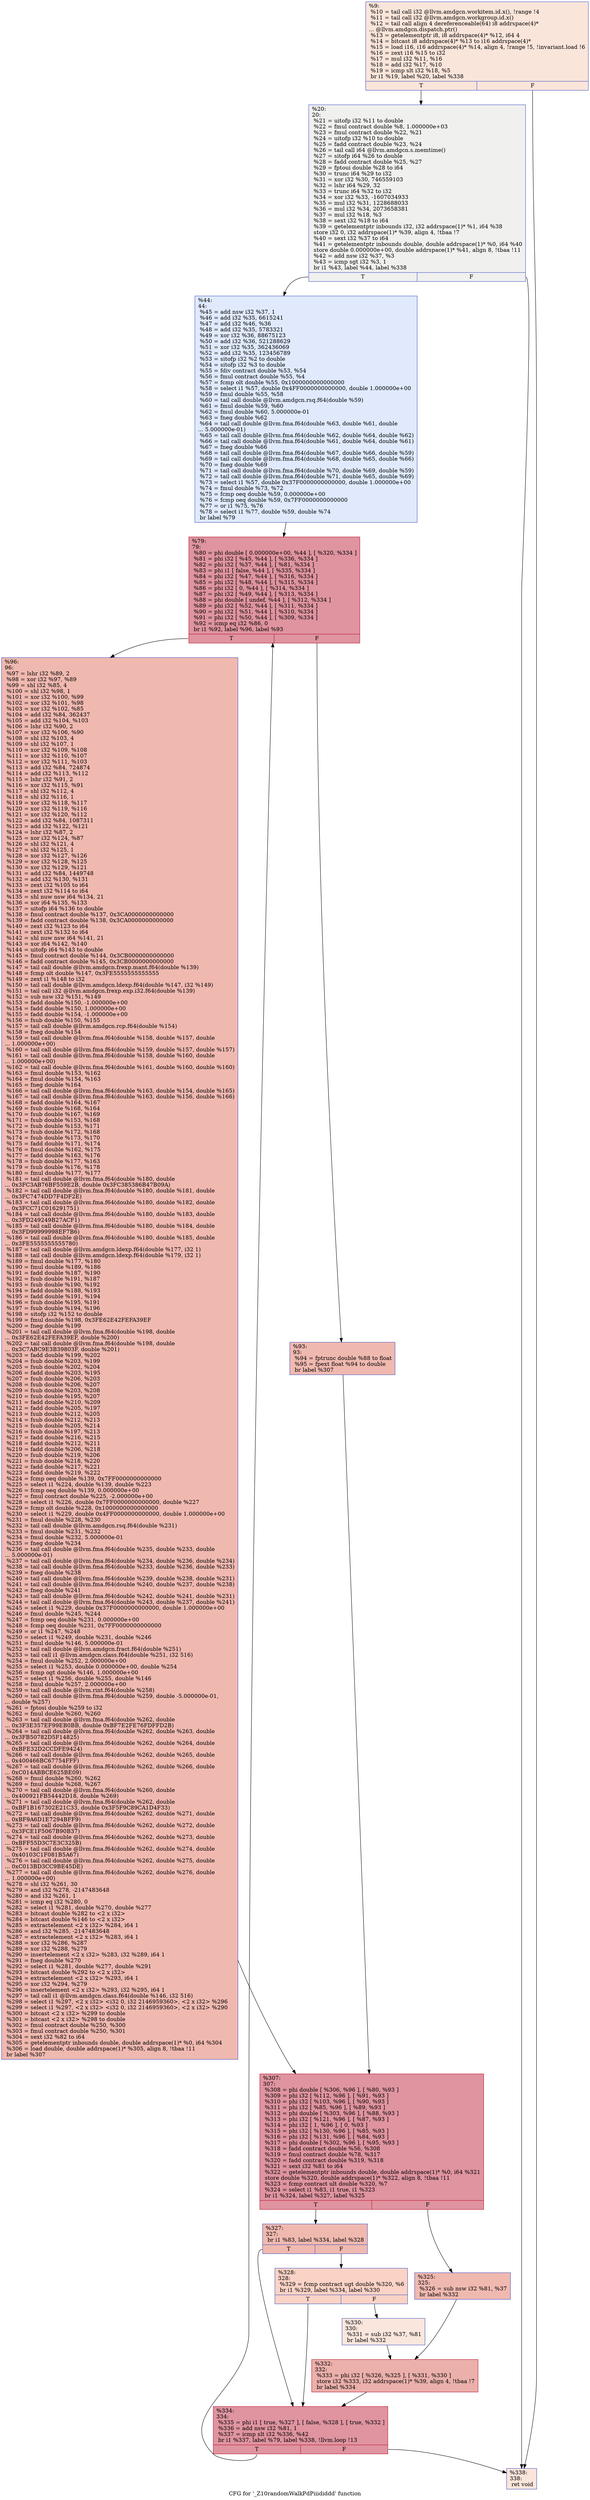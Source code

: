 digraph "CFG for '_Z10randomWalkPdPiiididdd' function" {
	label="CFG for '_Z10randomWalkPdPiiididdd' function";

	Node0x4d169d0 [shape=record,color="#3d50c3ff", style=filled, fillcolor="#f4c5ad70",label="{%9:\l  %10 = tail call i32 @llvm.amdgcn.workitem.id.x(), !range !4\l  %11 = tail call i32 @llvm.amdgcn.workgroup.id.x()\l  %12 = tail call align 4 dereferenceable(64) i8 addrspace(4)*\l... @llvm.amdgcn.dispatch.ptr()\l  %13 = getelementptr i8, i8 addrspace(4)* %12, i64 4\l  %14 = bitcast i8 addrspace(4)* %13 to i16 addrspace(4)*\l  %15 = load i16, i16 addrspace(4)* %14, align 4, !range !5, !invariant.load !6\l  %16 = zext i16 %15 to i32\l  %17 = mul i32 %11, %16\l  %18 = add i32 %17, %10\l  %19 = icmp slt i32 %18, %5\l  br i1 %19, label %20, label %338\l|{<s0>T|<s1>F}}"];
	Node0x4d169d0:s0 -> Node0x4d19460;
	Node0x4d169d0:s1 -> Node0x4d194f0;
	Node0x4d19460 [shape=record,color="#3d50c3ff", style=filled, fillcolor="#dedcdb70",label="{%20:\l20:                                               \l  %21 = uitofp i32 %11 to double\l  %22 = fmul contract double %8, 1.000000e+03\l  %23 = fmul contract double %22, %21\l  %24 = uitofp i32 %10 to double\l  %25 = fadd contract double %23, %24\l  %26 = tail call i64 @llvm.amdgcn.s.memtime()\l  %27 = sitofp i64 %26 to double\l  %28 = fadd contract double %25, %27\l  %29 = fptoui double %28 to i64\l  %30 = trunc i64 %29 to i32\l  %31 = xor i32 %30, 746559103\l  %32 = lshr i64 %29, 32\l  %33 = trunc i64 %32 to i32\l  %34 = xor i32 %33, -1607034933\l  %35 = mul i32 %31, 1228688033\l  %36 = mul i32 %34, 2073658381\l  %37 = mul i32 %18, %3\l  %38 = sext i32 %18 to i64\l  %39 = getelementptr inbounds i32, i32 addrspace(1)* %1, i64 %38\l  store i32 0, i32 addrspace(1)* %39, align 4, !tbaa !7\l  %40 = sext i32 %37 to i64\l  %41 = getelementptr inbounds double, double addrspace(1)* %0, i64 %40\l  store double 0.000000e+00, double addrspace(1)* %41, align 8, !tbaa !11\l  %42 = add nsw i32 %37, %3\l  %43 = icmp sgt i32 %3, 1\l  br i1 %43, label %44, label %338\l|{<s0>T|<s1>F}}"];
	Node0x4d19460:s0 -> Node0x4d1b3e0;
	Node0x4d19460:s1 -> Node0x4d194f0;
	Node0x4d1b3e0 [shape=record,color="#3d50c3ff", style=filled, fillcolor="#b9d0f970",label="{%44:\l44:                                               \l  %45 = add nsw i32 %37, 1\l  %46 = add i32 %35, 6615241\l  %47 = add i32 %46, %36\l  %48 = add i32 %35, 5783321\l  %49 = xor i32 %36, 88675123\l  %50 = add i32 %36, 521288629\l  %51 = xor i32 %35, 362436069\l  %52 = add i32 %35, 123456789\l  %53 = sitofp i32 %2 to double\l  %54 = sitofp i32 %3 to double\l  %55 = fdiv contract double %53, %54\l  %56 = fmul contract double %55, %4\l  %57 = fcmp olt double %55, 0x1000000000000000\l  %58 = select i1 %57, double 0x4FF0000000000000, double 1.000000e+00\l  %59 = fmul double %55, %58\l  %60 = tail call double @llvm.amdgcn.rsq.f64(double %59)\l  %61 = fmul double %59, %60\l  %62 = fmul double %60, 5.000000e-01\l  %63 = fneg double %62\l  %64 = tail call double @llvm.fma.f64(double %63, double %61, double\l... 5.000000e-01)\l  %65 = tail call double @llvm.fma.f64(double %62, double %64, double %62)\l  %66 = tail call double @llvm.fma.f64(double %61, double %64, double %61)\l  %67 = fneg double %66\l  %68 = tail call double @llvm.fma.f64(double %67, double %66, double %59)\l  %69 = tail call double @llvm.fma.f64(double %68, double %65, double %66)\l  %70 = fneg double %69\l  %71 = tail call double @llvm.fma.f64(double %70, double %69, double %59)\l  %72 = tail call double @llvm.fma.f64(double %71, double %65, double %69)\l  %73 = select i1 %57, double 0x37F0000000000000, double 1.000000e+00\l  %74 = fmul double %73, %72\l  %75 = fcmp oeq double %59, 0.000000e+00\l  %76 = fcmp oeq double %59, 0x7FF0000000000000\l  %77 = or i1 %75, %76\l  %78 = select i1 %77, double %59, double %74\l  br label %79\l}"];
	Node0x4d1b3e0 -> Node0x4d1d410;
	Node0x4d1d410 [shape=record,color="#b70d28ff", style=filled, fillcolor="#b70d2870",label="{%79:\l79:                                               \l  %80 = phi double [ 0.000000e+00, %44 ], [ %320, %334 ]\l  %81 = phi i32 [ %45, %44 ], [ %336, %334 ]\l  %82 = phi i32 [ %37, %44 ], [ %81, %334 ]\l  %83 = phi i1 [ false, %44 ], [ %335, %334 ]\l  %84 = phi i32 [ %47, %44 ], [ %316, %334 ]\l  %85 = phi i32 [ %48, %44 ], [ %315, %334 ]\l  %86 = phi i32 [ 0, %44 ], [ %314, %334 ]\l  %87 = phi i32 [ %49, %44 ], [ %313, %334 ]\l  %88 = phi double [ undef, %44 ], [ %312, %334 ]\l  %89 = phi i32 [ %52, %44 ], [ %311, %334 ]\l  %90 = phi i32 [ %51, %44 ], [ %310, %334 ]\l  %91 = phi i32 [ %50, %44 ], [ %309, %334 ]\l  %92 = icmp eq i32 %86, 0\l  br i1 %92, label %96, label %93\l|{<s0>T|<s1>F}}"];
	Node0x4d1d410:s0 -> Node0x4d1e6e0;
	Node0x4d1d410:s1 -> Node0x4d1e770;
	Node0x4d1e770 [shape=record,color="#3d50c3ff", style=filled, fillcolor="#de614d70",label="{%93:\l93:                                               \l  %94 = fptrunc double %88 to float\l  %95 = fpext float %94 to double\l  br label %307\l}"];
	Node0x4d1e770 -> Node0x4d1e990;
	Node0x4d1e6e0 [shape=record,color="#3d50c3ff", style=filled, fillcolor="#de614d70",label="{%96:\l96:                                               \l  %97 = lshr i32 %89, 2\l  %98 = xor i32 %97, %89\l  %99 = shl i32 %85, 4\l  %100 = shl i32 %98, 1\l  %101 = xor i32 %100, %99\l  %102 = xor i32 %101, %98\l  %103 = xor i32 %102, %85\l  %104 = add i32 %84, 362437\l  %105 = add i32 %104, %103\l  %106 = lshr i32 %90, 2\l  %107 = xor i32 %106, %90\l  %108 = shl i32 %103, 4\l  %109 = shl i32 %107, 1\l  %110 = xor i32 %109, %108\l  %111 = xor i32 %110, %107\l  %112 = xor i32 %111, %103\l  %113 = add i32 %84, 724874\l  %114 = add i32 %113, %112\l  %115 = lshr i32 %91, 2\l  %116 = xor i32 %115, %91\l  %117 = shl i32 %112, 4\l  %118 = shl i32 %116, 1\l  %119 = xor i32 %118, %117\l  %120 = xor i32 %119, %116\l  %121 = xor i32 %120, %112\l  %122 = add i32 %84, 1087311\l  %123 = add i32 %122, %121\l  %124 = lshr i32 %87, 2\l  %125 = xor i32 %124, %87\l  %126 = shl i32 %121, 4\l  %127 = shl i32 %125, 1\l  %128 = xor i32 %127, %126\l  %129 = xor i32 %128, %125\l  %130 = xor i32 %129, %121\l  %131 = add i32 %84, 1449748\l  %132 = add i32 %130, %131\l  %133 = zext i32 %105 to i64\l  %134 = zext i32 %114 to i64\l  %135 = shl nuw nsw i64 %134, 21\l  %136 = xor i64 %135, %133\l  %137 = uitofp i64 %136 to double\l  %138 = fmul contract double %137, 0x3CA0000000000000\l  %139 = fadd contract double %138, 0x3CA0000000000000\l  %140 = zext i32 %123 to i64\l  %141 = zext i32 %132 to i64\l  %142 = shl nuw nsw i64 %141, 21\l  %143 = xor i64 %142, %140\l  %144 = uitofp i64 %143 to double\l  %145 = fmul contract double %144, 0x3CB0000000000000\l  %146 = fadd contract double %145, 0x3CB0000000000000\l  %147 = tail call double @llvm.amdgcn.frexp.mant.f64(double %139)\l  %148 = fcmp olt double %147, 0x3FE5555555555555\l  %149 = zext i1 %148 to i32\l  %150 = tail call double @llvm.amdgcn.ldexp.f64(double %147, i32 %149)\l  %151 = tail call i32 @llvm.amdgcn.frexp.exp.i32.f64(double %139)\l  %152 = sub nsw i32 %151, %149\l  %153 = fadd double %150, -1.000000e+00\l  %154 = fadd double %150, 1.000000e+00\l  %155 = fadd double %154, -1.000000e+00\l  %156 = fsub double %150, %155\l  %157 = tail call double @llvm.amdgcn.rcp.f64(double %154)\l  %158 = fneg double %154\l  %159 = tail call double @llvm.fma.f64(double %158, double %157, double\l... 1.000000e+00)\l  %160 = tail call double @llvm.fma.f64(double %159, double %157, double %157)\l  %161 = tail call double @llvm.fma.f64(double %158, double %160, double\l... 1.000000e+00)\l  %162 = tail call double @llvm.fma.f64(double %161, double %160, double %160)\l  %163 = fmul double %153, %162\l  %164 = fmul double %154, %163\l  %165 = fneg double %164\l  %166 = tail call double @llvm.fma.f64(double %163, double %154, double %165)\l  %167 = tail call double @llvm.fma.f64(double %163, double %156, double %166)\l  %168 = fadd double %164, %167\l  %169 = fsub double %168, %164\l  %170 = fsub double %167, %169\l  %171 = fsub double %153, %168\l  %172 = fsub double %153, %171\l  %173 = fsub double %172, %168\l  %174 = fsub double %173, %170\l  %175 = fadd double %171, %174\l  %176 = fmul double %162, %175\l  %177 = fadd double %163, %176\l  %178 = fsub double %177, %163\l  %179 = fsub double %176, %178\l  %180 = fmul double %177, %177\l  %181 = tail call double @llvm.fma.f64(double %180, double\l... 0x3FC3AB76BF559E2B, double 0x3FC385386B47B09A)\l  %182 = tail call double @llvm.fma.f64(double %180, double %181, double\l... 0x3FC7474DD7F4DF2E)\l  %183 = tail call double @llvm.fma.f64(double %180, double %182, double\l... 0x3FCC71C016291751)\l  %184 = tail call double @llvm.fma.f64(double %180, double %183, double\l... 0x3FD249249B27ACF1)\l  %185 = tail call double @llvm.fma.f64(double %180, double %184, double\l... 0x3FD99999998EF7B6)\l  %186 = tail call double @llvm.fma.f64(double %180, double %185, double\l... 0x3FE5555555555780)\l  %187 = tail call double @llvm.amdgcn.ldexp.f64(double %177, i32 1)\l  %188 = tail call double @llvm.amdgcn.ldexp.f64(double %179, i32 1)\l  %189 = fmul double %177, %180\l  %190 = fmul double %189, %186\l  %191 = fadd double %187, %190\l  %192 = fsub double %191, %187\l  %193 = fsub double %190, %192\l  %194 = fadd double %188, %193\l  %195 = fadd double %191, %194\l  %196 = fsub double %195, %191\l  %197 = fsub double %194, %196\l  %198 = sitofp i32 %152 to double\l  %199 = fmul double %198, 0x3FE62E42FEFA39EF\l  %200 = fneg double %199\l  %201 = tail call double @llvm.fma.f64(double %198, double\l... 0x3FE62E42FEFA39EF, double %200)\l  %202 = tail call double @llvm.fma.f64(double %198, double\l... 0x3C7ABC9E3B39803F, double %201)\l  %203 = fadd double %199, %202\l  %204 = fsub double %203, %199\l  %205 = fsub double %202, %204\l  %206 = fadd double %203, %195\l  %207 = fsub double %206, %203\l  %208 = fsub double %206, %207\l  %209 = fsub double %203, %208\l  %210 = fsub double %195, %207\l  %211 = fadd double %210, %209\l  %212 = fadd double %205, %197\l  %213 = fsub double %212, %205\l  %214 = fsub double %212, %213\l  %215 = fsub double %205, %214\l  %216 = fsub double %197, %213\l  %217 = fadd double %216, %215\l  %218 = fadd double %212, %211\l  %219 = fadd double %206, %218\l  %220 = fsub double %219, %206\l  %221 = fsub double %218, %220\l  %222 = fadd double %217, %221\l  %223 = fadd double %219, %222\l  %224 = fcmp oeq double %139, 0x7FF0000000000000\l  %225 = select i1 %224, double %139, double %223\l  %226 = fcmp oeq double %139, 0.000000e+00\l  %227 = fmul contract double %225, -2.000000e+00\l  %228 = select i1 %226, double 0x7FF0000000000000, double %227\l  %229 = fcmp olt double %228, 0x1000000000000000\l  %230 = select i1 %229, double 0x4FF0000000000000, double 1.000000e+00\l  %231 = fmul double %228, %230\l  %232 = tail call double @llvm.amdgcn.rsq.f64(double %231)\l  %233 = fmul double %231, %232\l  %234 = fmul double %232, 5.000000e-01\l  %235 = fneg double %234\l  %236 = tail call double @llvm.fma.f64(double %235, double %233, double\l... 5.000000e-01)\l  %237 = tail call double @llvm.fma.f64(double %234, double %236, double %234)\l  %238 = tail call double @llvm.fma.f64(double %233, double %236, double %233)\l  %239 = fneg double %238\l  %240 = tail call double @llvm.fma.f64(double %239, double %238, double %231)\l  %241 = tail call double @llvm.fma.f64(double %240, double %237, double %238)\l  %242 = fneg double %241\l  %243 = tail call double @llvm.fma.f64(double %242, double %241, double %231)\l  %244 = tail call double @llvm.fma.f64(double %243, double %237, double %241)\l  %245 = select i1 %229, double 0x37F0000000000000, double 1.000000e+00\l  %246 = fmul double %245, %244\l  %247 = fcmp oeq double %231, 0.000000e+00\l  %248 = fcmp oeq double %231, 0x7FF0000000000000\l  %249 = or i1 %247, %248\l  %250 = select i1 %249, double %231, double %246\l  %251 = fmul double %146, 5.000000e-01\l  %252 = tail call double @llvm.amdgcn.fract.f64(double %251)\l  %253 = tail call i1 @llvm.amdgcn.class.f64(double %251, i32 516)\l  %254 = fmul double %252, 2.000000e+00\l  %255 = select i1 %253, double 0.000000e+00, double %254\l  %256 = fcmp ogt double %146, 1.000000e+00\l  %257 = select i1 %256, double %255, double %146\l  %258 = fmul double %257, 2.000000e+00\l  %259 = tail call double @llvm.rint.f64(double %258)\l  %260 = tail call double @llvm.fma.f64(double %259, double -5.000000e-01,\l... double %257)\l  %261 = fptosi double %259 to i32\l  %262 = fmul double %260, %260\l  %263 = tail call double @llvm.fma.f64(double %262, double\l... 0x3F3E357EF99EB0BB, double 0xBF7E2FE76FDFFD2B)\l  %264 = tail call double @llvm.fma.f64(double %262, double %263, double\l... 0x3FB50782D5F14825)\l  %265 = tail call double @llvm.fma.f64(double %262, double %264, double\l... 0xBFE32D2CCDFE9424)\l  %266 = tail call double @llvm.fma.f64(double %262, double %265, double\l... 0x400466BC67754FFF)\l  %267 = tail call double @llvm.fma.f64(double %262, double %266, double\l... 0xC014ABBCE625BE09)\l  %268 = fmul double %260, %262\l  %269 = fmul double %268, %267\l  %270 = tail call double @llvm.fma.f64(double %260, double\l... 0x400921FB54442D18, double %269)\l  %271 = tail call double @llvm.fma.f64(double %262, double\l... 0xBF1B167302E21C33, double 0x3F5F9C89CA1D4F33)\l  %272 = tail call double @llvm.fma.f64(double %262, double %271, double\l... 0xBF9A6D1E7294BFF9)\l  %273 = tail call double @llvm.fma.f64(double %262, double %272, double\l... 0x3FCE1F5067B90B37)\l  %274 = tail call double @llvm.fma.f64(double %262, double %273, double\l... 0xBFF55D3C7E3C325B)\l  %275 = tail call double @llvm.fma.f64(double %262, double %274, double\l... 0x40103C1F081B5A67)\l  %276 = tail call double @llvm.fma.f64(double %262, double %275, double\l... 0xC013BD3CC9BE45DE)\l  %277 = tail call double @llvm.fma.f64(double %262, double %276, double\l... 1.000000e+00)\l  %278 = shl i32 %261, 30\l  %279 = and i32 %278, -2147483648\l  %280 = and i32 %261, 1\l  %281 = icmp eq i32 %280, 0\l  %282 = select i1 %281, double %270, double %277\l  %283 = bitcast double %282 to \<2 x i32\>\l  %284 = bitcast double %146 to \<2 x i32\>\l  %285 = extractelement \<2 x i32\> %284, i64 1\l  %286 = and i32 %285, -2147483648\l  %287 = extractelement \<2 x i32\> %283, i64 1\l  %288 = xor i32 %286, %287\l  %289 = xor i32 %288, %279\l  %290 = insertelement \<2 x i32\> %283, i32 %289, i64 1\l  %291 = fneg double %270\l  %292 = select i1 %281, double %277, double %291\l  %293 = bitcast double %292 to \<2 x i32\>\l  %294 = extractelement \<2 x i32\> %293, i64 1\l  %295 = xor i32 %294, %279\l  %296 = insertelement \<2 x i32\> %293, i32 %295, i64 1\l  %297 = tail call i1 @llvm.amdgcn.class.f64(double %146, i32 516)\l  %298 = select i1 %297, \<2 x i32\> \<i32 0, i32 2146959360\>, \<2 x i32\> %296\l  %299 = select i1 %297, \<2 x i32\> \<i32 0, i32 2146959360\>, \<2 x i32\> %290\l  %300 = bitcast \<2 x i32\> %299 to double\l  %301 = bitcast \<2 x i32\> %298 to double\l  %302 = fmul contract double %250, %300\l  %303 = fmul contract double %250, %301\l  %304 = sext i32 %82 to i64\l  %305 = getelementptr inbounds double, double addrspace(1)* %0, i64 %304\l  %306 = load double, double addrspace(1)* %305, align 8, !tbaa !11\l  br label %307\l}"];
	Node0x4d1e6e0 -> Node0x4d1e990;
	Node0x4d1e990 [shape=record,color="#b70d28ff", style=filled, fillcolor="#b70d2870",label="{%307:\l307:                                              \l  %308 = phi double [ %306, %96 ], [ %80, %93 ]\l  %309 = phi i32 [ %112, %96 ], [ %91, %93 ]\l  %310 = phi i32 [ %103, %96 ], [ %90, %93 ]\l  %311 = phi i32 [ %85, %96 ], [ %89, %93 ]\l  %312 = phi double [ %303, %96 ], [ %88, %93 ]\l  %313 = phi i32 [ %121, %96 ], [ %87, %93 ]\l  %314 = phi i32 [ 1, %96 ], [ 0, %93 ]\l  %315 = phi i32 [ %130, %96 ], [ %85, %93 ]\l  %316 = phi i32 [ %131, %96 ], [ %84, %93 ]\l  %317 = phi double [ %302, %96 ], [ %95, %93 ]\l  %318 = fadd contract double %56, %308\l  %319 = fmul contract double %78, %317\l  %320 = fadd contract double %319, %318\l  %321 = sext i32 %81 to i64\l  %322 = getelementptr inbounds double, double addrspace(1)* %0, i64 %321\l  store double %320, double addrspace(1)* %322, align 8, !tbaa !11\l  %323 = fcmp contract ult double %320, %7\l  %324 = select i1 %83, i1 true, i1 %323\l  br i1 %324, label %327, label %325\l|{<s0>T|<s1>F}}"];
	Node0x4d1e990:s0 -> Node0x4d2b1a0;
	Node0x4d1e990:s1 -> Node0x4d2b1f0;
	Node0x4d2b1f0 [shape=record,color="#3d50c3ff", style=filled, fillcolor="#de614d70",label="{%325:\l325:                                              \l  %326 = sub nsw i32 %81, %37\l  br label %332\l}"];
	Node0x4d2b1f0 -> Node0x4d2b380;
	Node0x4d2b1a0 [shape=record,color="#3d50c3ff", style=filled, fillcolor="#de614d70",label="{%327:\l327:                                              \l  br i1 %83, label %334, label %328\l|{<s0>T|<s1>F}}"];
	Node0x4d2b1a0:s0 -> Node0x4d1d510;
	Node0x4d2b1a0:s1 -> Node0x4d2b440;
	Node0x4d2b440 [shape=record,color="#3d50c3ff", style=filled, fillcolor="#f59c7d70",label="{%328:\l328:                                              \l  %329 = fcmp contract ugt double %320, %6\l  br i1 %329, label %334, label %330\l|{<s0>T|<s1>F}}"];
	Node0x4d2b440:s0 -> Node0x4d1d510;
	Node0x4d2b440:s1 -> Node0x4d2b5d0;
	Node0x4d2b5d0 [shape=record,color="#3d50c3ff", style=filled, fillcolor="#f3c7b170",label="{%330:\l330:                                              \l  %331 = sub i32 %37, %81\l  br label %332\l}"];
	Node0x4d2b5d0 -> Node0x4d2b380;
	Node0x4d2b380 [shape=record,color="#b70d28ff", style=filled, fillcolor="#d24b4070",label="{%332:\l332:                                              \l  %333 = phi i32 [ %326, %325 ], [ %331, %330 ]\l  store i32 %333, i32 addrspace(1)* %39, align 4, !tbaa !7\l  br label %334\l}"];
	Node0x4d2b380 -> Node0x4d1d510;
	Node0x4d1d510 [shape=record,color="#b70d28ff", style=filled, fillcolor="#b70d2870",label="{%334:\l334:                                              \l  %335 = phi i1 [ true, %327 ], [ false, %328 ], [ true, %332 ]\l  %336 = add nsw i32 %81, 1\l  %337 = icmp slt i32 %336, %42\l  br i1 %337, label %79, label %338, !llvm.loop !13\l|{<s0>T|<s1>F}}"];
	Node0x4d1d510:s0 -> Node0x4d1d410;
	Node0x4d1d510:s1 -> Node0x4d194f0;
	Node0x4d194f0 [shape=record,color="#3d50c3ff", style=filled, fillcolor="#f4c5ad70",label="{%338:\l338:                                              \l  ret void\l}"];
}
